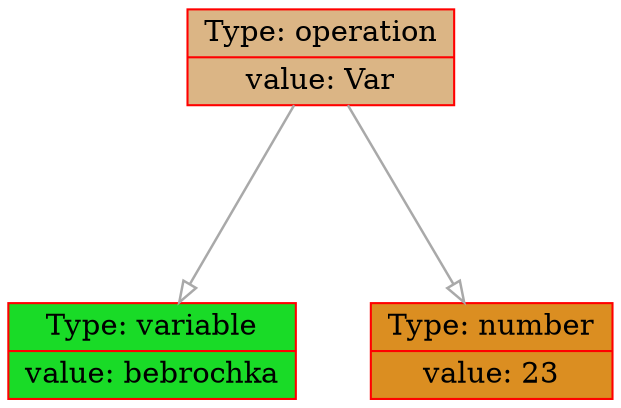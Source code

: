 
    digraph g {
        dpi      = 200;
        fontname = "Comic Sans MS";
        fontsize = 20;
        rankdir   =  TB;
        edge [color = darkgrey, arrowhead = onormal, arrowsize = 1, penwidth = 1.2]
        graph[fillcolor = lightgreen, ranksep = 1.3, nodesep = 0.5,
        style = "rounded, filled",color = green, penwidth = 2]

    Node000001fc882e76d0[shape=record, width=0.2, style="filled", color="red", fillcolor="#DBB585",label=" {Type: operation | value: Var}"] 
 
Node000001fc882e75b0[shape=record, width=0.2, style="filled", color="red", fillcolor="#19DB27",label=" {Type: variable | value: bebrochka}"] 
 
Node000001fc882e76a0[shape=record, width=0.2, style="filled", color="red", fillcolor="#DB8E21",label=" {Type: number | value: 23}"] 
 
Node000001fc882e76d0->Node000001fc882e75b0
Node000001fc882e76d0->Node000001fc882e76a0
}
